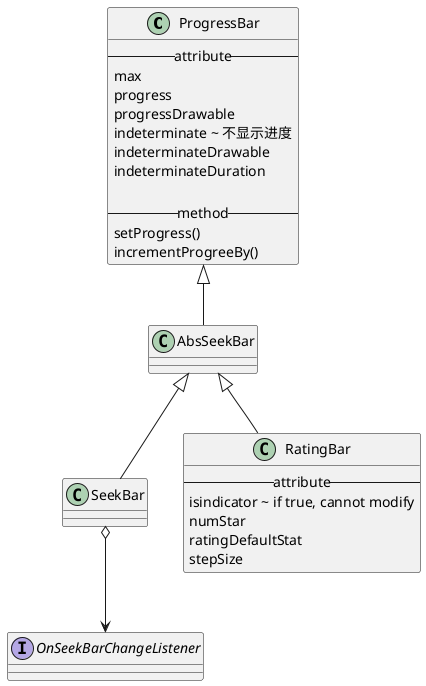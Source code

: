 @startuml

class ProgressBar{
	--attribute--
	max
	progress
	progressDrawable
	indeterminate ~ 不显示进度
	indeterminateDrawable
	indeterminateDuration

	--method--
	setProgress()
	incrementProgreeBy()
}

interface OnSeekBarChangeListener
class AbsSeekBar
class SeekBar
class RatingBar{
	--attribute--
	isindicator ~ if true, cannot modify
	numStar
	ratingDefaultStat
	stepSize
}

'--------------spilt line--------------
ProgressBar <|-- AbsSeekBar
AbsSeekBar <|-- SeekBar
AbsSeekBar <|-- RatingBar
SeekBar o--> OnSeekBarChangeListener

@enduml
